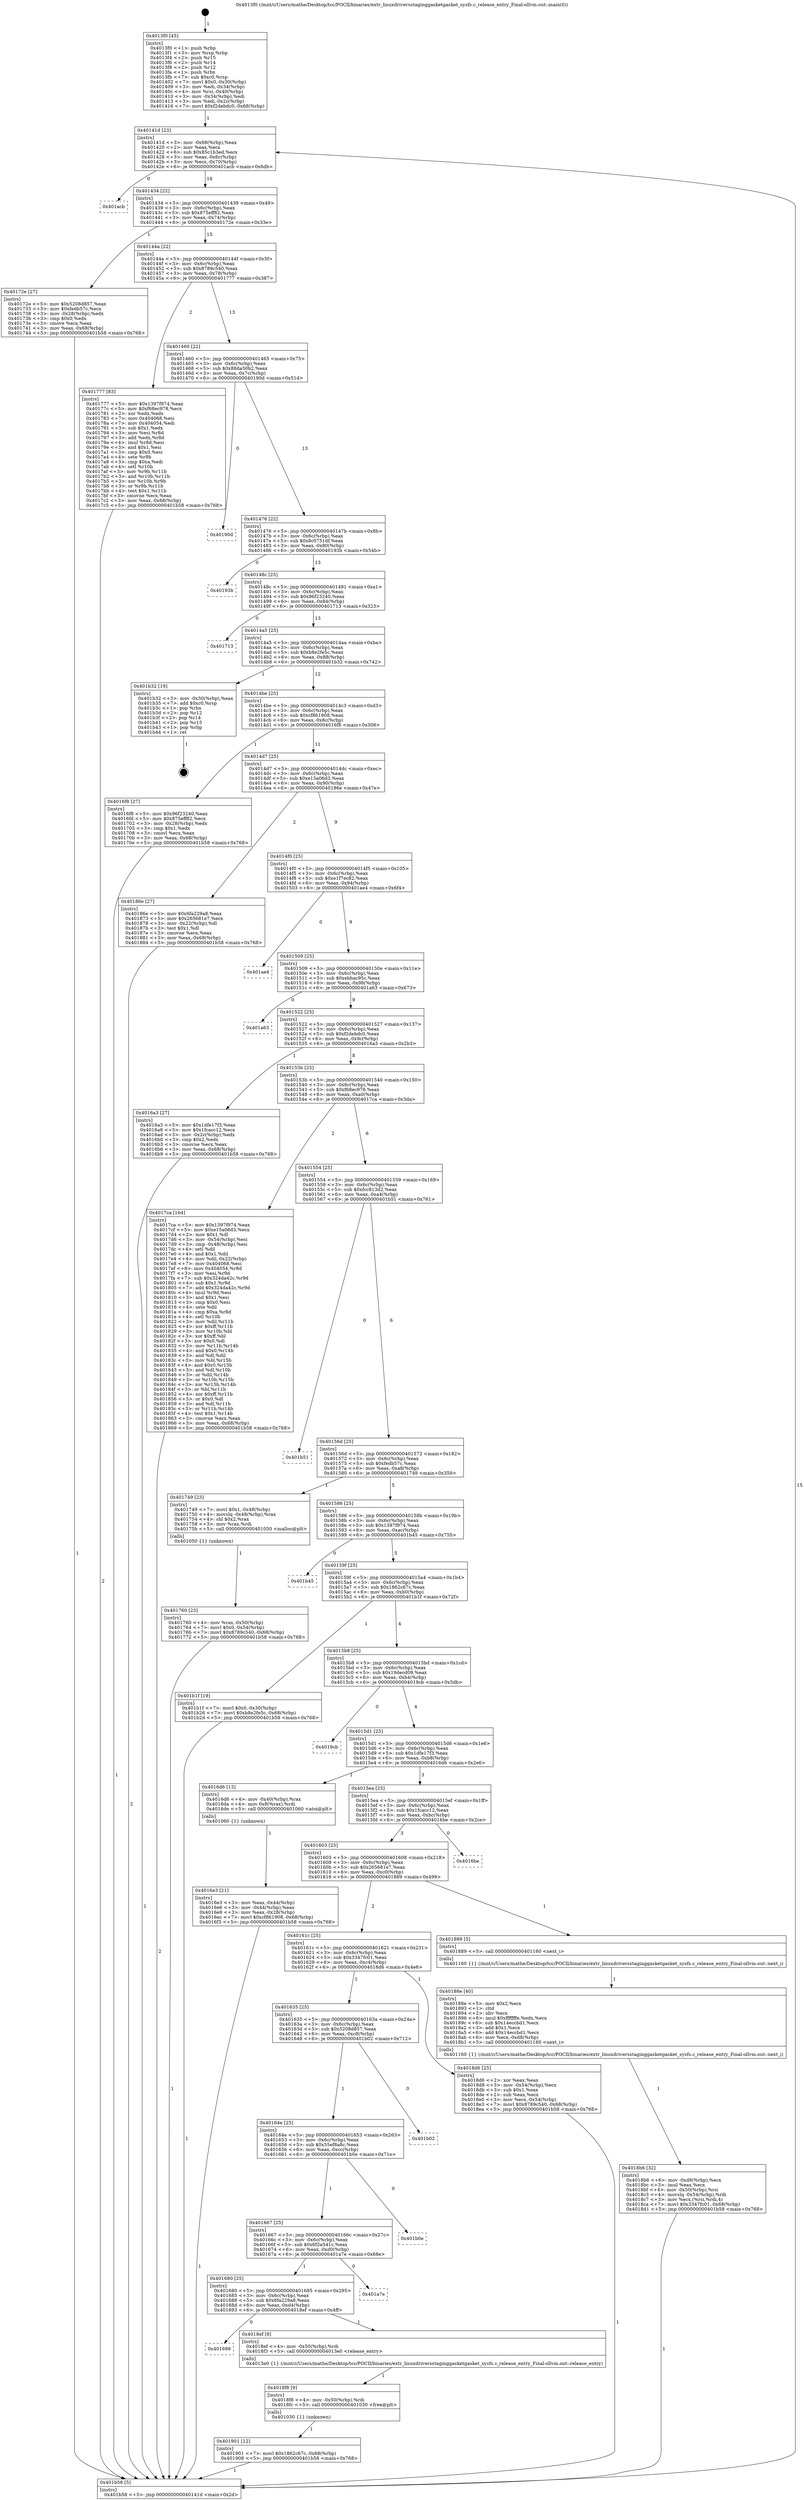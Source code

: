 digraph "0x4013f0" {
  label = "0x4013f0 (/mnt/c/Users/mathe/Desktop/tcc/POCII/binaries/extr_linuxdriversstaginggasketgasket_sysfs.c_release_entry_Final-ollvm.out::main(0))"
  labelloc = "t"
  node[shape=record]

  Entry [label="",width=0.3,height=0.3,shape=circle,fillcolor=black,style=filled]
  "0x40141d" [label="{
     0x40141d [23]\l
     | [instrs]\l
     &nbsp;&nbsp;0x40141d \<+3\>: mov -0x68(%rbp),%eax\l
     &nbsp;&nbsp;0x401420 \<+2\>: mov %eax,%ecx\l
     &nbsp;&nbsp;0x401422 \<+6\>: sub $0x85c1b3ed,%ecx\l
     &nbsp;&nbsp;0x401428 \<+3\>: mov %eax,-0x6c(%rbp)\l
     &nbsp;&nbsp;0x40142b \<+3\>: mov %ecx,-0x70(%rbp)\l
     &nbsp;&nbsp;0x40142e \<+6\>: je 0000000000401acb \<main+0x6db\>\l
  }"]
  "0x401acb" [label="{
     0x401acb\l
  }", style=dashed]
  "0x401434" [label="{
     0x401434 [22]\l
     | [instrs]\l
     &nbsp;&nbsp;0x401434 \<+5\>: jmp 0000000000401439 \<main+0x49\>\l
     &nbsp;&nbsp;0x401439 \<+3\>: mov -0x6c(%rbp),%eax\l
     &nbsp;&nbsp;0x40143c \<+5\>: sub $0x875eff82,%eax\l
     &nbsp;&nbsp;0x401441 \<+3\>: mov %eax,-0x74(%rbp)\l
     &nbsp;&nbsp;0x401444 \<+6\>: je 000000000040172e \<main+0x33e\>\l
  }"]
  Exit [label="",width=0.3,height=0.3,shape=circle,fillcolor=black,style=filled,peripheries=2]
  "0x40172e" [label="{
     0x40172e [27]\l
     | [instrs]\l
     &nbsp;&nbsp;0x40172e \<+5\>: mov $0x5208d857,%eax\l
     &nbsp;&nbsp;0x401733 \<+5\>: mov $0xfedb57c,%ecx\l
     &nbsp;&nbsp;0x401738 \<+3\>: mov -0x28(%rbp),%edx\l
     &nbsp;&nbsp;0x40173b \<+3\>: cmp $0x0,%edx\l
     &nbsp;&nbsp;0x40173e \<+3\>: cmove %ecx,%eax\l
     &nbsp;&nbsp;0x401741 \<+3\>: mov %eax,-0x68(%rbp)\l
     &nbsp;&nbsp;0x401744 \<+5\>: jmp 0000000000401b58 \<main+0x768\>\l
  }"]
  "0x40144a" [label="{
     0x40144a [22]\l
     | [instrs]\l
     &nbsp;&nbsp;0x40144a \<+5\>: jmp 000000000040144f \<main+0x5f\>\l
     &nbsp;&nbsp;0x40144f \<+3\>: mov -0x6c(%rbp),%eax\l
     &nbsp;&nbsp;0x401452 \<+5\>: sub $0x8789c540,%eax\l
     &nbsp;&nbsp;0x401457 \<+3\>: mov %eax,-0x78(%rbp)\l
     &nbsp;&nbsp;0x40145a \<+6\>: je 0000000000401777 \<main+0x387\>\l
  }"]
  "0x401901" [label="{
     0x401901 [12]\l
     | [instrs]\l
     &nbsp;&nbsp;0x401901 \<+7\>: movl $0x1862c67c,-0x68(%rbp)\l
     &nbsp;&nbsp;0x401908 \<+5\>: jmp 0000000000401b58 \<main+0x768\>\l
  }"]
  "0x401777" [label="{
     0x401777 [83]\l
     | [instrs]\l
     &nbsp;&nbsp;0x401777 \<+5\>: mov $0x1397f974,%eax\l
     &nbsp;&nbsp;0x40177c \<+5\>: mov $0xf68ec978,%ecx\l
     &nbsp;&nbsp;0x401781 \<+2\>: xor %edx,%edx\l
     &nbsp;&nbsp;0x401783 \<+7\>: mov 0x404068,%esi\l
     &nbsp;&nbsp;0x40178a \<+7\>: mov 0x404054,%edi\l
     &nbsp;&nbsp;0x401791 \<+3\>: sub $0x1,%edx\l
     &nbsp;&nbsp;0x401794 \<+3\>: mov %esi,%r8d\l
     &nbsp;&nbsp;0x401797 \<+3\>: add %edx,%r8d\l
     &nbsp;&nbsp;0x40179a \<+4\>: imul %r8d,%esi\l
     &nbsp;&nbsp;0x40179e \<+3\>: and $0x1,%esi\l
     &nbsp;&nbsp;0x4017a1 \<+3\>: cmp $0x0,%esi\l
     &nbsp;&nbsp;0x4017a4 \<+4\>: sete %r9b\l
     &nbsp;&nbsp;0x4017a8 \<+3\>: cmp $0xa,%edi\l
     &nbsp;&nbsp;0x4017ab \<+4\>: setl %r10b\l
     &nbsp;&nbsp;0x4017af \<+3\>: mov %r9b,%r11b\l
     &nbsp;&nbsp;0x4017b2 \<+3\>: and %r10b,%r11b\l
     &nbsp;&nbsp;0x4017b5 \<+3\>: xor %r10b,%r9b\l
     &nbsp;&nbsp;0x4017b8 \<+3\>: or %r9b,%r11b\l
     &nbsp;&nbsp;0x4017bb \<+4\>: test $0x1,%r11b\l
     &nbsp;&nbsp;0x4017bf \<+3\>: cmovne %ecx,%eax\l
     &nbsp;&nbsp;0x4017c2 \<+3\>: mov %eax,-0x68(%rbp)\l
     &nbsp;&nbsp;0x4017c5 \<+5\>: jmp 0000000000401b58 \<main+0x768\>\l
  }"]
  "0x401460" [label="{
     0x401460 [22]\l
     | [instrs]\l
     &nbsp;&nbsp;0x401460 \<+5\>: jmp 0000000000401465 \<main+0x75\>\l
     &nbsp;&nbsp;0x401465 \<+3\>: mov -0x6c(%rbp),%eax\l
     &nbsp;&nbsp;0x401468 \<+5\>: sub $0x88da50b2,%eax\l
     &nbsp;&nbsp;0x40146d \<+3\>: mov %eax,-0x7c(%rbp)\l
     &nbsp;&nbsp;0x401470 \<+6\>: je 000000000040190d \<main+0x51d\>\l
  }"]
  "0x4018f8" [label="{
     0x4018f8 [9]\l
     | [instrs]\l
     &nbsp;&nbsp;0x4018f8 \<+4\>: mov -0x50(%rbp),%rdi\l
     &nbsp;&nbsp;0x4018fc \<+5\>: call 0000000000401030 \<free@plt\>\l
     | [calls]\l
     &nbsp;&nbsp;0x401030 \{1\} (unknown)\l
  }"]
  "0x40190d" [label="{
     0x40190d\l
  }", style=dashed]
  "0x401476" [label="{
     0x401476 [22]\l
     | [instrs]\l
     &nbsp;&nbsp;0x401476 \<+5\>: jmp 000000000040147b \<main+0x8b\>\l
     &nbsp;&nbsp;0x40147b \<+3\>: mov -0x6c(%rbp),%eax\l
     &nbsp;&nbsp;0x40147e \<+5\>: sub $0x8c0751df,%eax\l
     &nbsp;&nbsp;0x401483 \<+3\>: mov %eax,-0x80(%rbp)\l
     &nbsp;&nbsp;0x401486 \<+6\>: je 000000000040193b \<main+0x54b\>\l
  }"]
  "0x401699" [label="{
     0x401699\l
  }", style=dashed]
  "0x40193b" [label="{
     0x40193b\l
  }", style=dashed]
  "0x40148c" [label="{
     0x40148c [25]\l
     | [instrs]\l
     &nbsp;&nbsp;0x40148c \<+5\>: jmp 0000000000401491 \<main+0xa1\>\l
     &nbsp;&nbsp;0x401491 \<+3\>: mov -0x6c(%rbp),%eax\l
     &nbsp;&nbsp;0x401494 \<+5\>: sub $0x96f23240,%eax\l
     &nbsp;&nbsp;0x401499 \<+6\>: mov %eax,-0x84(%rbp)\l
     &nbsp;&nbsp;0x40149f \<+6\>: je 0000000000401713 \<main+0x323\>\l
  }"]
  "0x4018ef" [label="{
     0x4018ef [9]\l
     | [instrs]\l
     &nbsp;&nbsp;0x4018ef \<+4\>: mov -0x50(%rbp),%rdi\l
     &nbsp;&nbsp;0x4018f3 \<+5\>: call 00000000004013e0 \<release_entry\>\l
     | [calls]\l
     &nbsp;&nbsp;0x4013e0 \{1\} (/mnt/c/Users/mathe/Desktop/tcc/POCII/binaries/extr_linuxdriversstaginggasketgasket_sysfs.c_release_entry_Final-ollvm.out::release_entry)\l
  }"]
  "0x401713" [label="{
     0x401713\l
  }", style=dashed]
  "0x4014a5" [label="{
     0x4014a5 [25]\l
     | [instrs]\l
     &nbsp;&nbsp;0x4014a5 \<+5\>: jmp 00000000004014aa \<main+0xba\>\l
     &nbsp;&nbsp;0x4014aa \<+3\>: mov -0x6c(%rbp),%eax\l
     &nbsp;&nbsp;0x4014ad \<+5\>: sub $0xb8e2fe5c,%eax\l
     &nbsp;&nbsp;0x4014b2 \<+6\>: mov %eax,-0x88(%rbp)\l
     &nbsp;&nbsp;0x4014b8 \<+6\>: je 0000000000401b32 \<main+0x742\>\l
  }"]
  "0x401680" [label="{
     0x401680 [25]\l
     | [instrs]\l
     &nbsp;&nbsp;0x401680 \<+5\>: jmp 0000000000401685 \<main+0x295\>\l
     &nbsp;&nbsp;0x401685 \<+3\>: mov -0x6c(%rbp),%eax\l
     &nbsp;&nbsp;0x401688 \<+5\>: sub $0x6fa229a8,%eax\l
     &nbsp;&nbsp;0x40168d \<+6\>: mov %eax,-0xd4(%rbp)\l
     &nbsp;&nbsp;0x401693 \<+6\>: je 00000000004018ef \<main+0x4ff\>\l
  }"]
  "0x401b32" [label="{
     0x401b32 [19]\l
     | [instrs]\l
     &nbsp;&nbsp;0x401b32 \<+3\>: mov -0x30(%rbp),%eax\l
     &nbsp;&nbsp;0x401b35 \<+7\>: add $0xc0,%rsp\l
     &nbsp;&nbsp;0x401b3c \<+1\>: pop %rbx\l
     &nbsp;&nbsp;0x401b3d \<+2\>: pop %r12\l
     &nbsp;&nbsp;0x401b3f \<+2\>: pop %r14\l
     &nbsp;&nbsp;0x401b41 \<+2\>: pop %r15\l
     &nbsp;&nbsp;0x401b43 \<+1\>: pop %rbp\l
     &nbsp;&nbsp;0x401b44 \<+1\>: ret\l
  }"]
  "0x4014be" [label="{
     0x4014be [25]\l
     | [instrs]\l
     &nbsp;&nbsp;0x4014be \<+5\>: jmp 00000000004014c3 \<main+0xd3\>\l
     &nbsp;&nbsp;0x4014c3 \<+3\>: mov -0x6c(%rbp),%eax\l
     &nbsp;&nbsp;0x4014c6 \<+5\>: sub $0xcf861908,%eax\l
     &nbsp;&nbsp;0x4014cb \<+6\>: mov %eax,-0x8c(%rbp)\l
     &nbsp;&nbsp;0x4014d1 \<+6\>: je 00000000004016f8 \<main+0x308\>\l
  }"]
  "0x401a7e" [label="{
     0x401a7e\l
  }", style=dashed]
  "0x4016f8" [label="{
     0x4016f8 [27]\l
     | [instrs]\l
     &nbsp;&nbsp;0x4016f8 \<+5\>: mov $0x96f23240,%eax\l
     &nbsp;&nbsp;0x4016fd \<+5\>: mov $0x875eff82,%ecx\l
     &nbsp;&nbsp;0x401702 \<+3\>: mov -0x28(%rbp),%edx\l
     &nbsp;&nbsp;0x401705 \<+3\>: cmp $0x1,%edx\l
     &nbsp;&nbsp;0x401708 \<+3\>: cmovl %ecx,%eax\l
     &nbsp;&nbsp;0x40170b \<+3\>: mov %eax,-0x68(%rbp)\l
     &nbsp;&nbsp;0x40170e \<+5\>: jmp 0000000000401b58 \<main+0x768\>\l
  }"]
  "0x4014d7" [label="{
     0x4014d7 [25]\l
     | [instrs]\l
     &nbsp;&nbsp;0x4014d7 \<+5\>: jmp 00000000004014dc \<main+0xec\>\l
     &nbsp;&nbsp;0x4014dc \<+3\>: mov -0x6c(%rbp),%eax\l
     &nbsp;&nbsp;0x4014df \<+5\>: sub $0xe15a06d3,%eax\l
     &nbsp;&nbsp;0x4014e4 \<+6\>: mov %eax,-0x90(%rbp)\l
     &nbsp;&nbsp;0x4014ea \<+6\>: je 000000000040186e \<main+0x47e\>\l
  }"]
  "0x401667" [label="{
     0x401667 [25]\l
     | [instrs]\l
     &nbsp;&nbsp;0x401667 \<+5\>: jmp 000000000040166c \<main+0x27c\>\l
     &nbsp;&nbsp;0x40166c \<+3\>: mov -0x6c(%rbp),%eax\l
     &nbsp;&nbsp;0x40166f \<+5\>: sub $0x6f2a541c,%eax\l
     &nbsp;&nbsp;0x401674 \<+6\>: mov %eax,-0xd0(%rbp)\l
     &nbsp;&nbsp;0x40167a \<+6\>: je 0000000000401a7e \<main+0x68e\>\l
  }"]
  "0x40186e" [label="{
     0x40186e [27]\l
     | [instrs]\l
     &nbsp;&nbsp;0x40186e \<+5\>: mov $0x6fa229a8,%eax\l
     &nbsp;&nbsp;0x401873 \<+5\>: mov $0x265681e7,%ecx\l
     &nbsp;&nbsp;0x401878 \<+3\>: mov -0x22(%rbp),%dl\l
     &nbsp;&nbsp;0x40187b \<+3\>: test $0x1,%dl\l
     &nbsp;&nbsp;0x40187e \<+3\>: cmovne %ecx,%eax\l
     &nbsp;&nbsp;0x401881 \<+3\>: mov %eax,-0x68(%rbp)\l
     &nbsp;&nbsp;0x401884 \<+5\>: jmp 0000000000401b58 \<main+0x768\>\l
  }"]
  "0x4014f0" [label="{
     0x4014f0 [25]\l
     | [instrs]\l
     &nbsp;&nbsp;0x4014f0 \<+5\>: jmp 00000000004014f5 \<main+0x105\>\l
     &nbsp;&nbsp;0x4014f5 \<+3\>: mov -0x6c(%rbp),%eax\l
     &nbsp;&nbsp;0x4014f8 \<+5\>: sub $0xe1f7ec82,%eax\l
     &nbsp;&nbsp;0x4014fd \<+6\>: mov %eax,-0x94(%rbp)\l
     &nbsp;&nbsp;0x401503 \<+6\>: je 0000000000401ae4 \<main+0x6f4\>\l
  }"]
  "0x401b0e" [label="{
     0x401b0e\l
  }", style=dashed]
  "0x401ae4" [label="{
     0x401ae4\l
  }", style=dashed]
  "0x401509" [label="{
     0x401509 [25]\l
     | [instrs]\l
     &nbsp;&nbsp;0x401509 \<+5\>: jmp 000000000040150e \<main+0x11e\>\l
     &nbsp;&nbsp;0x40150e \<+3\>: mov -0x6c(%rbp),%eax\l
     &nbsp;&nbsp;0x401511 \<+5\>: sub $0xebbac95c,%eax\l
     &nbsp;&nbsp;0x401516 \<+6\>: mov %eax,-0x98(%rbp)\l
     &nbsp;&nbsp;0x40151c \<+6\>: je 0000000000401a63 \<main+0x673\>\l
  }"]
  "0x40164e" [label="{
     0x40164e [25]\l
     | [instrs]\l
     &nbsp;&nbsp;0x40164e \<+5\>: jmp 0000000000401653 \<main+0x263\>\l
     &nbsp;&nbsp;0x401653 \<+3\>: mov -0x6c(%rbp),%eax\l
     &nbsp;&nbsp;0x401656 \<+5\>: sub $0x55ef8a8c,%eax\l
     &nbsp;&nbsp;0x40165b \<+6\>: mov %eax,-0xcc(%rbp)\l
     &nbsp;&nbsp;0x401661 \<+6\>: je 0000000000401b0e \<main+0x71e\>\l
  }"]
  "0x401a63" [label="{
     0x401a63\l
  }", style=dashed]
  "0x401522" [label="{
     0x401522 [25]\l
     | [instrs]\l
     &nbsp;&nbsp;0x401522 \<+5\>: jmp 0000000000401527 \<main+0x137\>\l
     &nbsp;&nbsp;0x401527 \<+3\>: mov -0x6c(%rbp),%eax\l
     &nbsp;&nbsp;0x40152a \<+5\>: sub $0xf2debdc0,%eax\l
     &nbsp;&nbsp;0x40152f \<+6\>: mov %eax,-0x9c(%rbp)\l
     &nbsp;&nbsp;0x401535 \<+6\>: je 00000000004016a3 \<main+0x2b3\>\l
  }"]
  "0x401b02" [label="{
     0x401b02\l
  }", style=dashed]
  "0x4016a3" [label="{
     0x4016a3 [27]\l
     | [instrs]\l
     &nbsp;&nbsp;0x4016a3 \<+5\>: mov $0x1dfe17f3,%eax\l
     &nbsp;&nbsp;0x4016a8 \<+5\>: mov $0x1fcacc12,%ecx\l
     &nbsp;&nbsp;0x4016ad \<+3\>: mov -0x2c(%rbp),%edx\l
     &nbsp;&nbsp;0x4016b0 \<+3\>: cmp $0x2,%edx\l
     &nbsp;&nbsp;0x4016b3 \<+3\>: cmovne %ecx,%eax\l
     &nbsp;&nbsp;0x4016b6 \<+3\>: mov %eax,-0x68(%rbp)\l
     &nbsp;&nbsp;0x4016b9 \<+5\>: jmp 0000000000401b58 \<main+0x768\>\l
  }"]
  "0x40153b" [label="{
     0x40153b [25]\l
     | [instrs]\l
     &nbsp;&nbsp;0x40153b \<+5\>: jmp 0000000000401540 \<main+0x150\>\l
     &nbsp;&nbsp;0x401540 \<+3\>: mov -0x6c(%rbp),%eax\l
     &nbsp;&nbsp;0x401543 \<+5\>: sub $0xf68ec978,%eax\l
     &nbsp;&nbsp;0x401548 \<+6\>: mov %eax,-0xa0(%rbp)\l
     &nbsp;&nbsp;0x40154e \<+6\>: je 00000000004017ca \<main+0x3da\>\l
  }"]
  "0x401b58" [label="{
     0x401b58 [5]\l
     | [instrs]\l
     &nbsp;&nbsp;0x401b58 \<+5\>: jmp 000000000040141d \<main+0x2d\>\l
  }"]
  "0x4013f0" [label="{
     0x4013f0 [45]\l
     | [instrs]\l
     &nbsp;&nbsp;0x4013f0 \<+1\>: push %rbp\l
     &nbsp;&nbsp;0x4013f1 \<+3\>: mov %rsp,%rbp\l
     &nbsp;&nbsp;0x4013f4 \<+2\>: push %r15\l
     &nbsp;&nbsp;0x4013f6 \<+2\>: push %r14\l
     &nbsp;&nbsp;0x4013f8 \<+2\>: push %r12\l
     &nbsp;&nbsp;0x4013fa \<+1\>: push %rbx\l
     &nbsp;&nbsp;0x4013fb \<+7\>: sub $0xc0,%rsp\l
     &nbsp;&nbsp;0x401402 \<+7\>: movl $0x0,-0x30(%rbp)\l
     &nbsp;&nbsp;0x401409 \<+3\>: mov %edi,-0x34(%rbp)\l
     &nbsp;&nbsp;0x40140c \<+4\>: mov %rsi,-0x40(%rbp)\l
     &nbsp;&nbsp;0x401410 \<+3\>: mov -0x34(%rbp),%edi\l
     &nbsp;&nbsp;0x401413 \<+3\>: mov %edi,-0x2c(%rbp)\l
     &nbsp;&nbsp;0x401416 \<+7\>: movl $0xf2debdc0,-0x68(%rbp)\l
  }"]
  "0x401635" [label="{
     0x401635 [25]\l
     | [instrs]\l
     &nbsp;&nbsp;0x401635 \<+5\>: jmp 000000000040163a \<main+0x24a\>\l
     &nbsp;&nbsp;0x40163a \<+3\>: mov -0x6c(%rbp),%eax\l
     &nbsp;&nbsp;0x40163d \<+5\>: sub $0x5208d857,%eax\l
     &nbsp;&nbsp;0x401642 \<+6\>: mov %eax,-0xc8(%rbp)\l
     &nbsp;&nbsp;0x401648 \<+6\>: je 0000000000401b02 \<main+0x712\>\l
  }"]
  "0x4017ca" [label="{
     0x4017ca [164]\l
     | [instrs]\l
     &nbsp;&nbsp;0x4017ca \<+5\>: mov $0x1397f974,%eax\l
     &nbsp;&nbsp;0x4017cf \<+5\>: mov $0xe15a06d3,%ecx\l
     &nbsp;&nbsp;0x4017d4 \<+2\>: mov $0x1,%dl\l
     &nbsp;&nbsp;0x4017d6 \<+3\>: mov -0x54(%rbp),%esi\l
     &nbsp;&nbsp;0x4017d9 \<+3\>: cmp -0x48(%rbp),%esi\l
     &nbsp;&nbsp;0x4017dc \<+4\>: setl %dil\l
     &nbsp;&nbsp;0x4017e0 \<+4\>: and $0x1,%dil\l
     &nbsp;&nbsp;0x4017e4 \<+4\>: mov %dil,-0x22(%rbp)\l
     &nbsp;&nbsp;0x4017e8 \<+7\>: mov 0x404068,%esi\l
     &nbsp;&nbsp;0x4017ef \<+8\>: mov 0x404054,%r8d\l
     &nbsp;&nbsp;0x4017f7 \<+3\>: mov %esi,%r9d\l
     &nbsp;&nbsp;0x4017fa \<+7\>: sub $0x324da42c,%r9d\l
     &nbsp;&nbsp;0x401801 \<+4\>: sub $0x1,%r9d\l
     &nbsp;&nbsp;0x401805 \<+7\>: add $0x324da42c,%r9d\l
     &nbsp;&nbsp;0x40180c \<+4\>: imul %r9d,%esi\l
     &nbsp;&nbsp;0x401810 \<+3\>: and $0x1,%esi\l
     &nbsp;&nbsp;0x401813 \<+3\>: cmp $0x0,%esi\l
     &nbsp;&nbsp;0x401816 \<+4\>: sete %dil\l
     &nbsp;&nbsp;0x40181a \<+4\>: cmp $0xa,%r8d\l
     &nbsp;&nbsp;0x40181e \<+4\>: setl %r10b\l
     &nbsp;&nbsp;0x401822 \<+3\>: mov %dil,%r11b\l
     &nbsp;&nbsp;0x401825 \<+4\>: xor $0xff,%r11b\l
     &nbsp;&nbsp;0x401829 \<+3\>: mov %r10b,%bl\l
     &nbsp;&nbsp;0x40182c \<+3\>: xor $0xff,%bl\l
     &nbsp;&nbsp;0x40182f \<+3\>: xor $0x0,%dl\l
     &nbsp;&nbsp;0x401832 \<+3\>: mov %r11b,%r14b\l
     &nbsp;&nbsp;0x401835 \<+4\>: and $0x0,%r14b\l
     &nbsp;&nbsp;0x401839 \<+3\>: and %dl,%dil\l
     &nbsp;&nbsp;0x40183c \<+3\>: mov %bl,%r15b\l
     &nbsp;&nbsp;0x40183f \<+4\>: and $0x0,%r15b\l
     &nbsp;&nbsp;0x401843 \<+3\>: and %dl,%r10b\l
     &nbsp;&nbsp;0x401846 \<+3\>: or %dil,%r14b\l
     &nbsp;&nbsp;0x401849 \<+3\>: or %r10b,%r15b\l
     &nbsp;&nbsp;0x40184c \<+3\>: xor %r15b,%r14b\l
     &nbsp;&nbsp;0x40184f \<+3\>: or %bl,%r11b\l
     &nbsp;&nbsp;0x401852 \<+4\>: xor $0xff,%r11b\l
     &nbsp;&nbsp;0x401856 \<+3\>: or $0x0,%dl\l
     &nbsp;&nbsp;0x401859 \<+3\>: and %dl,%r11b\l
     &nbsp;&nbsp;0x40185c \<+3\>: or %r11b,%r14b\l
     &nbsp;&nbsp;0x40185f \<+4\>: test $0x1,%r14b\l
     &nbsp;&nbsp;0x401863 \<+3\>: cmovne %ecx,%eax\l
     &nbsp;&nbsp;0x401866 \<+3\>: mov %eax,-0x68(%rbp)\l
     &nbsp;&nbsp;0x401869 \<+5\>: jmp 0000000000401b58 \<main+0x768\>\l
  }"]
  "0x401554" [label="{
     0x401554 [25]\l
     | [instrs]\l
     &nbsp;&nbsp;0x401554 \<+5\>: jmp 0000000000401559 \<main+0x169\>\l
     &nbsp;&nbsp;0x401559 \<+3\>: mov -0x6c(%rbp),%eax\l
     &nbsp;&nbsp;0x40155c \<+5\>: sub $0xfcc813d2,%eax\l
     &nbsp;&nbsp;0x401561 \<+6\>: mov %eax,-0xa4(%rbp)\l
     &nbsp;&nbsp;0x401567 \<+6\>: je 0000000000401b51 \<main+0x761\>\l
  }"]
  "0x4018d6" [label="{
     0x4018d6 [25]\l
     | [instrs]\l
     &nbsp;&nbsp;0x4018d6 \<+2\>: xor %eax,%eax\l
     &nbsp;&nbsp;0x4018d8 \<+3\>: mov -0x54(%rbp),%ecx\l
     &nbsp;&nbsp;0x4018db \<+3\>: sub $0x1,%eax\l
     &nbsp;&nbsp;0x4018de \<+2\>: sub %eax,%ecx\l
     &nbsp;&nbsp;0x4018e0 \<+3\>: mov %ecx,-0x54(%rbp)\l
     &nbsp;&nbsp;0x4018e3 \<+7\>: movl $0x8789c540,-0x68(%rbp)\l
     &nbsp;&nbsp;0x4018ea \<+5\>: jmp 0000000000401b58 \<main+0x768\>\l
  }"]
  "0x401b51" [label="{
     0x401b51\l
  }", style=dashed]
  "0x40156d" [label="{
     0x40156d [25]\l
     | [instrs]\l
     &nbsp;&nbsp;0x40156d \<+5\>: jmp 0000000000401572 \<main+0x182\>\l
     &nbsp;&nbsp;0x401572 \<+3\>: mov -0x6c(%rbp),%eax\l
     &nbsp;&nbsp;0x401575 \<+5\>: sub $0xfedb57c,%eax\l
     &nbsp;&nbsp;0x40157a \<+6\>: mov %eax,-0xa8(%rbp)\l
     &nbsp;&nbsp;0x401580 \<+6\>: je 0000000000401749 \<main+0x359\>\l
  }"]
  "0x4018b6" [label="{
     0x4018b6 [32]\l
     | [instrs]\l
     &nbsp;&nbsp;0x4018b6 \<+6\>: mov -0xd8(%rbp),%ecx\l
     &nbsp;&nbsp;0x4018bc \<+3\>: imul %eax,%ecx\l
     &nbsp;&nbsp;0x4018bf \<+4\>: mov -0x50(%rbp),%rsi\l
     &nbsp;&nbsp;0x4018c3 \<+4\>: movslq -0x54(%rbp),%rdi\l
     &nbsp;&nbsp;0x4018c7 \<+3\>: mov %ecx,(%rsi,%rdi,4)\l
     &nbsp;&nbsp;0x4018ca \<+7\>: movl $0x3347fc01,-0x68(%rbp)\l
     &nbsp;&nbsp;0x4018d1 \<+5\>: jmp 0000000000401b58 \<main+0x768\>\l
  }"]
  "0x401749" [label="{
     0x401749 [23]\l
     | [instrs]\l
     &nbsp;&nbsp;0x401749 \<+7\>: movl $0x1,-0x48(%rbp)\l
     &nbsp;&nbsp;0x401750 \<+4\>: movslq -0x48(%rbp),%rax\l
     &nbsp;&nbsp;0x401754 \<+4\>: shl $0x2,%rax\l
     &nbsp;&nbsp;0x401758 \<+3\>: mov %rax,%rdi\l
     &nbsp;&nbsp;0x40175b \<+5\>: call 0000000000401050 \<malloc@plt\>\l
     | [calls]\l
     &nbsp;&nbsp;0x401050 \{1\} (unknown)\l
  }"]
  "0x401586" [label="{
     0x401586 [25]\l
     | [instrs]\l
     &nbsp;&nbsp;0x401586 \<+5\>: jmp 000000000040158b \<main+0x19b\>\l
     &nbsp;&nbsp;0x40158b \<+3\>: mov -0x6c(%rbp),%eax\l
     &nbsp;&nbsp;0x40158e \<+5\>: sub $0x1397f974,%eax\l
     &nbsp;&nbsp;0x401593 \<+6\>: mov %eax,-0xac(%rbp)\l
     &nbsp;&nbsp;0x401599 \<+6\>: je 0000000000401b45 \<main+0x755\>\l
  }"]
  "0x40188e" [label="{
     0x40188e [40]\l
     | [instrs]\l
     &nbsp;&nbsp;0x40188e \<+5\>: mov $0x2,%ecx\l
     &nbsp;&nbsp;0x401893 \<+1\>: cltd\l
     &nbsp;&nbsp;0x401894 \<+2\>: idiv %ecx\l
     &nbsp;&nbsp;0x401896 \<+6\>: imul $0xfffffffe,%edx,%ecx\l
     &nbsp;&nbsp;0x40189c \<+6\>: sub $0x14eccbd1,%ecx\l
     &nbsp;&nbsp;0x4018a2 \<+3\>: add $0x1,%ecx\l
     &nbsp;&nbsp;0x4018a5 \<+6\>: add $0x14eccbd1,%ecx\l
     &nbsp;&nbsp;0x4018ab \<+6\>: mov %ecx,-0xd8(%rbp)\l
     &nbsp;&nbsp;0x4018b1 \<+5\>: call 0000000000401160 \<next_i\>\l
     | [calls]\l
     &nbsp;&nbsp;0x401160 \{1\} (/mnt/c/Users/mathe/Desktop/tcc/POCII/binaries/extr_linuxdriversstaginggasketgasket_sysfs.c_release_entry_Final-ollvm.out::next_i)\l
  }"]
  "0x401b45" [label="{
     0x401b45\l
  }", style=dashed]
  "0x40159f" [label="{
     0x40159f [25]\l
     | [instrs]\l
     &nbsp;&nbsp;0x40159f \<+5\>: jmp 00000000004015a4 \<main+0x1b4\>\l
     &nbsp;&nbsp;0x4015a4 \<+3\>: mov -0x6c(%rbp),%eax\l
     &nbsp;&nbsp;0x4015a7 \<+5\>: sub $0x1862c67c,%eax\l
     &nbsp;&nbsp;0x4015ac \<+6\>: mov %eax,-0xb0(%rbp)\l
     &nbsp;&nbsp;0x4015b2 \<+6\>: je 0000000000401b1f \<main+0x72f\>\l
  }"]
  "0x40161c" [label="{
     0x40161c [25]\l
     | [instrs]\l
     &nbsp;&nbsp;0x40161c \<+5\>: jmp 0000000000401621 \<main+0x231\>\l
     &nbsp;&nbsp;0x401621 \<+3\>: mov -0x6c(%rbp),%eax\l
     &nbsp;&nbsp;0x401624 \<+5\>: sub $0x3347fc01,%eax\l
     &nbsp;&nbsp;0x401629 \<+6\>: mov %eax,-0xc4(%rbp)\l
     &nbsp;&nbsp;0x40162f \<+6\>: je 00000000004018d6 \<main+0x4e6\>\l
  }"]
  "0x401b1f" [label="{
     0x401b1f [19]\l
     | [instrs]\l
     &nbsp;&nbsp;0x401b1f \<+7\>: movl $0x0,-0x30(%rbp)\l
     &nbsp;&nbsp;0x401b26 \<+7\>: movl $0xb8e2fe5c,-0x68(%rbp)\l
     &nbsp;&nbsp;0x401b2d \<+5\>: jmp 0000000000401b58 \<main+0x768\>\l
  }"]
  "0x4015b8" [label="{
     0x4015b8 [25]\l
     | [instrs]\l
     &nbsp;&nbsp;0x4015b8 \<+5\>: jmp 00000000004015bd \<main+0x1cd\>\l
     &nbsp;&nbsp;0x4015bd \<+3\>: mov -0x6c(%rbp),%eax\l
     &nbsp;&nbsp;0x4015c0 \<+5\>: sub $0x19decd09,%eax\l
     &nbsp;&nbsp;0x4015c5 \<+6\>: mov %eax,-0xb4(%rbp)\l
     &nbsp;&nbsp;0x4015cb \<+6\>: je 00000000004019cb \<main+0x5db\>\l
  }"]
  "0x401889" [label="{
     0x401889 [5]\l
     | [instrs]\l
     &nbsp;&nbsp;0x401889 \<+5\>: call 0000000000401160 \<next_i\>\l
     | [calls]\l
     &nbsp;&nbsp;0x401160 \{1\} (/mnt/c/Users/mathe/Desktop/tcc/POCII/binaries/extr_linuxdriversstaginggasketgasket_sysfs.c_release_entry_Final-ollvm.out::next_i)\l
  }"]
  "0x4019cb" [label="{
     0x4019cb\l
  }", style=dashed]
  "0x4015d1" [label="{
     0x4015d1 [25]\l
     | [instrs]\l
     &nbsp;&nbsp;0x4015d1 \<+5\>: jmp 00000000004015d6 \<main+0x1e6\>\l
     &nbsp;&nbsp;0x4015d6 \<+3\>: mov -0x6c(%rbp),%eax\l
     &nbsp;&nbsp;0x4015d9 \<+5\>: sub $0x1dfe17f3,%eax\l
     &nbsp;&nbsp;0x4015de \<+6\>: mov %eax,-0xb8(%rbp)\l
     &nbsp;&nbsp;0x4015e4 \<+6\>: je 00000000004016d6 \<main+0x2e6\>\l
  }"]
  "0x401603" [label="{
     0x401603 [25]\l
     | [instrs]\l
     &nbsp;&nbsp;0x401603 \<+5\>: jmp 0000000000401608 \<main+0x218\>\l
     &nbsp;&nbsp;0x401608 \<+3\>: mov -0x6c(%rbp),%eax\l
     &nbsp;&nbsp;0x40160b \<+5\>: sub $0x265681e7,%eax\l
     &nbsp;&nbsp;0x401610 \<+6\>: mov %eax,-0xc0(%rbp)\l
     &nbsp;&nbsp;0x401616 \<+6\>: je 0000000000401889 \<main+0x499\>\l
  }"]
  "0x4016d6" [label="{
     0x4016d6 [13]\l
     | [instrs]\l
     &nbsp;&nbsp;0x4016d6 \<+4\>: mov -0x40(%rbp),%rax\l
     &nbsp;&nbsp;0x4016da \<+4\>: mov 0x8(%rax),%rdi\l
     &nbsp;&nbsp;0x4016de \<+5\>: call 0000000000401060 \<atoi@plt\>\l
     | [calls]\l
     &nbsp;&nbsp;0x401060 \{1\} (unknown)\l
  }"]
  "0x4015ea" [label="{
     0x4015ea [25]\l
     | [instrs]\l
     &nbsp;&nbsp;0x4015ea \<+5\>: jmp 00000000004015ef \<main+0x1ff\>\l
     &nbsp;&nbsp;0x4015ef \<+3\>: mov -0x6c(%rbp),%eax\l
     &nbsp;&nbsp;0x4015f2 \<+5\>: sub $0x1fcacc12,%eax\l
     &nbsp;&nbsp;0x4015f7 \<+6\>: mov %eax,-0xbc(%rbp)\l
     &nbsp;&nbsp;0x4015fd \<+6\>: je 00000000004016be \<main+0x2ce\>\l
  }"]
  "0x4016e3" [label="{
     0x4016e3 [21]\l
     | [instrs]\l
     &nbsp;&nbsp;0x4016e3 \<+3\>: mov %eax,-0x44(%rbp)\l
     &nbsp;&nbsp;0x4016e6 \<+3\>: mov -0x44(%rbp),%eax\l
     &nbsp;&nbsp;0x4016e9 \<+3\>: mov %eax,-0x28(%rbp)\l
     &nbsp;&nbsp;0x4016ec \<+7\>: movl $0xcf861908,-0x68(%rbp)\l
     &nbsp;&nbsp;0x4016f3 \<+5\>: jmp 0000000000401b58 \<main+0x768\>\l
  }"]
  "0x401760" [label="{
     0x401760 [23]\l
     | [instrs]\l
     &nbsp;&nbsp;0x401760 \<+4\>: mov %rax,-0x50(%rbp)\l
     &nbsp;&nbsp;0x401764 \<+7\>: movl $0x0,-0x54(%rbp)\l
     &nbsp;&nbsp;0x40176b \<+7\>: movl $0x8789c540,-0x68(%rbp)\l
     &nbsp;&nbsp;0x401772 \<+5\>: jmp 0000000000401b58 \<main+0x768\>\l
  }"]
  "0x4016be" [label="{
     0x4016be\l
  }", style=dashed]
  Entry -> "0x4013f0" [label=" 1"]
  "0x40141d" -> "0x401acb" [label=" 0"]
  "0x40141d" -> "0x401434" [label=" 16"]
  "0x401b32" -> Exit [label=" 1"]
  "0x401434" -> "0x40172e" [label=" 1"]
  "0x401434" -> "0x40144a" [label=" 15"]
  "0x401b1f" -> "0x401b58" [label=" 1"]
  "0x40144a" -> "0x401777" [label=" 2"]
  "0x40144a" -> "0x401460" [label=" 13"]
  "0x401901" -> "0x401b58" [label=" 1"]
  "0x401460" -> "0x40190d" [label=" 0"]
  "0x401460" -> "0x401476" [label=" 13"]
  "0x4018f8" -> "0x401901" [label=" 1"]
  "0x401476" -> "0x40193b" [label=" 0"]
  "0x401476" -> "0x40148c" [label=" 13"]
  "0x4018ef" -> "0x4018f8" [label=" 1"]
  "0x40148c" -> "0x401713" [label=" 0"]
  "0x40148c" -> "0x4014a5" [label=" 13"]
  "0x401680" -> "0x401699" [label=" 0"]
  "0x4014a5" -> "0x401b32" [label=" 1"]
  "0x4014a5" -> "0x4014be" [label=" 12"]
  "0x401680" -> "0x4018ef" [label=" 1"]
  "0x4014be" -> "0x4016f8" [label=" 1"]
  "0x4014be" -> "0x4014d7" [label=" 11"]
  "0x401667" -> "0x401680" [label=" 1"]
  "0x4014d7" -> "0x40186e" [label=" 2"]
  "0x4014d7" -> "0x4014f0" [label=" 9"]
  "0x401667" -> "0x401a7e" [label=" 0"]
  "0x4014f0" -> "0x401ae4" [label=" 0"]
  "0x4014f0" -> "0x401509" [label=" 9"]
  "0x40164e" -> "0x401667" [label=" 1"]
  "0x401509" -> "0x401a63" [label=" 0"]
  "0x401509" -> "0x401522" [label=" 9"]
  "0x40164e" -> "0x401b0e" [label=" 0"]
  "0x401522" -> "0x4016a3" [label=" 1"]
  "0x401522" -> "0x40153b" [label=" 8"]
  "0x4016a3" -> "0x401b58" [label=" 1"]
  "0x4013f0" -> "0x40141d" [label=" 1"]
  "0x401b58" -> "0x40141d" [label=" 15"]
  "0x401635" -> "0x40164e" [label=" 1"]
  "0x40153b" -> "0x4017ca" [label=" 2"]
  "0x40153b" -> "0x401554" [label=" 6"]
  "0x401635" -> "0x401b02" [label=" 0"]
  "0x401554" -> "0x401b51" [label=" 0"]
  "0x401554" -> "0x40156d" [label=" 6"]
  "0x4018d6" -> "0x401b58" [label=" 1"]
  "0x40156d" -> "0x401749" [label=" 1"]
  "0x40156d" -> "0x401586" [label=" 5"]
  "0x40161c" -> "0x4018d6" [label=" 1"]
  "0x401586" -> "0x401b45" [label=" 0"]
  "0x401586" -> "0x40159f" [label=" 5"]
  "0x40161c" -> "0x401635" [label=" 1"]
  "0x40159f" -> "0x401b1f" [label=" 1"]
  "0x40159f" -> "0x4015b8" [label=" 4"]
  "0x4018b6" -> "0x401b58" [label=" 1"]
  "0x4015b8" -> "0x4019cb" [label=" 0"]
  "0x4015b8" -> "0x4015d1" [label=" 4"]
  "0x40188e" -> "0x4018b6" [label=" 1"]
  "0x4015d1" -> "0x4016d6" [label=" 1"]
  "0x4015d1" -> "0x4015ea" [label=" 3"]
  "0x4016d6" -> "0x4016e3" [label=" 1"]
  "0x4016e3" -> "0x401b58" [label=" 1"]
  "0x4016f8" -> "0x401b58" [label=" 1"]
  "0x40172e" -> "0x401b58" [label=" 1"]
  "0x401749" -> "0x401760" [label=" 1"]
  "0x401760" -> "0x401b58" [label=" 1"]
  "0x401777" -> "0x401b58" [label=" 2"]
  "0x4017ca" -> "0x401b58" [label=" 2"]
  "0x40186e" -> "0x401b58" [label=" 2"]
  "0x401603" -> "0x40161c" [label=" 2"]
  "0x4015ea" -> "0x4016be" [label=" 0"]
  "0x4015ea" -> "0x401603" [label=" 3"]
  "0x401889" -> "0x40188e" [label=" 1"]
  "0x401603" -> "0x401889" [label=" 1"]
}
